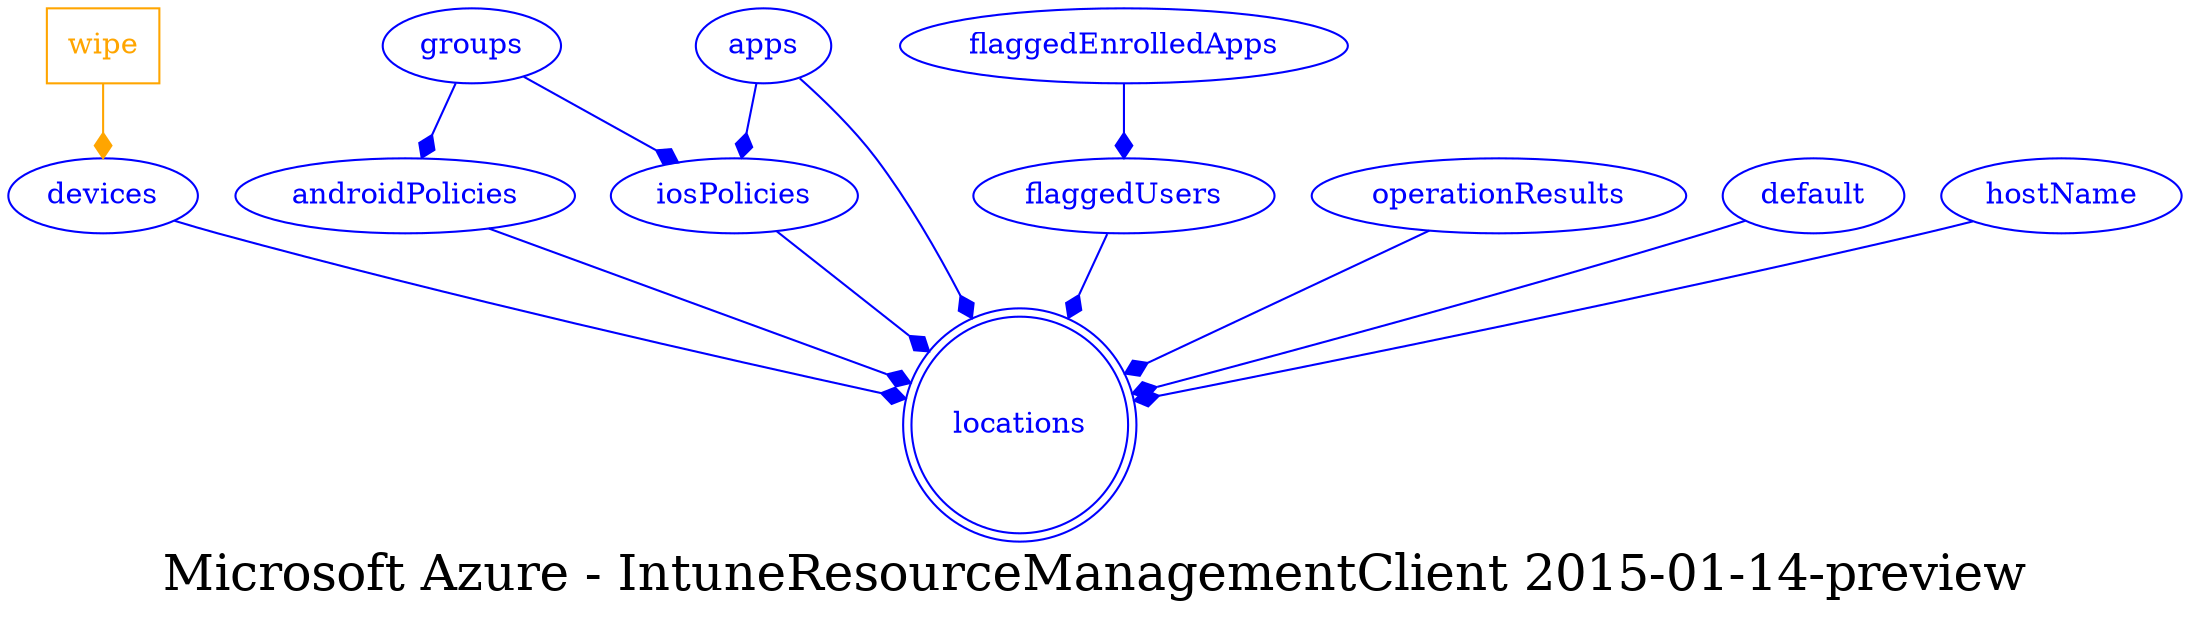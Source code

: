 digraph LexiconGraph {
graph[label="Microsoft Azure - IntuneResourceManagementClient 2015-01-14-preview", fontsize=24]
splines=true
"locations" [color=blue, fontcolor=blue, shape=doublecircle]
"devices" -> "locations" [color=blue, fontcolor=blue, arrowhead=diamond, arrowtail=none]
"devices" [color=blue, fontcolor=blue, shape=ellipse]
"wipe" [color=orange, fontcolor=orange, shape=box]
"wipe" -> "devices" [color=orange, fontcolor=orange, arrowhead=diamond, arrowtail=none]
"androidPolicies" -> "locations" [color=blue, fontcolor=blue, arrowhead=diamond, arrowtail=none]
"androidPolicies" [color=blue, fontcolor=blue, shape=ellipse]
"groups" -> "androidPolicies" [color=blue, fontcolor=blue, arrowhead=diamond, arrowtail=none]
"groups" [color=blue, fontcolor=blue, shape=ellipse]
"flaggedUsers" -> "locations" [color=blue, fontcolor=blue, arrowhead=diamond, arrowtail=none]
"flaggedUsers" [color=blue, fontcolor=blue, shape=ellipse]
"flaggedEnrolledApps" -> "flaggedUsers" [color=blue, fontcolor=blue, arrowhead=diamond, arrowtail=none]
"flaggedEnrolledApps" [color=blue, fontcolor=blue, shape=ellipse]
"apps" -> "locations" [color=blue, fontcolor=blue, arrowhead=diamond, arrowtail=none]
"apps" [color=blue, fontcolor=blue, shape=ellipse]
"iosPolicies" -> "locations" [color=blue, fontcolor=blue, arrowhead=diamond, arrowtail=none]
"iosPolicies" [color=blue, fontcolor=blue, shape=ellipse]
"apps" -> "iosPolicies" [color=blue, fontcolor=blue, arrowhead=diamond, arrowtail=none]
"groups" -> "iosPolicies" [color=blue, fontcolor=blue, arrowhead=diamond, arrowtail=none]
"operationResults" -> "locations" [color=blue, fontcolor=blue, arrowhead=diamond, arrowtail=none]
"operationResults" [color=blue, fontcolor=blue, shape=ellipse]
"default" -> "locations" [color=blue, fontcolor=blue, arrowhead=diamond, arrowtail=none]
"default" [color=blue, fontcolor=blue, shape=ellipse]
"hostName" -> "locations" [color=blue, fontcolor=blue, arrowhead=diamond, arrowtail=none]
"hostName" [color=blue, fontcolor=blue, shape=ellipse]
}
